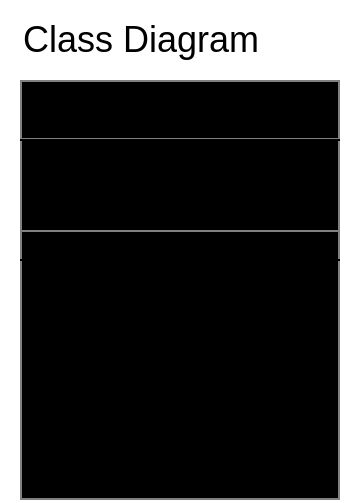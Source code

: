 <mxfile>
    <diagram id="m0LpNAFOlXJJz2TB_48-" name="Page-1">
        <mxGraphModel dx="548" dy="303" grid="1" gridSize="10" guides="1" tooltips="1" connect="1" arrows="1" fold="1" page="1" pageScale="1" pageWidth="850" pageHeight="1100" math="0" shadow="0">
            <root>
                <mxCell id="0"/>
                <mxCell id="1" parent="0"/>
                <mxCell id="16" value="&lt;table border=&quot;1&quot; width=&quot;100%&quot; height=&quot;100%&quot; cellpadding=&quot;4&quot; style=&quot;width:100%;height:100%;border-collapse:collapse;&quot;&gt;&lt;tbody&gt;&lt;tr&gt;&lt;th align=&quot;center&quot;&gt;Quiz&lt;/th&gt;&lt;/tr&gt;&lt;tr&gt;&lt;td&gt;-Answer:string&lt;br&gt;-Score:string&lt;br&gt;&lt;/td&gt;&lt;/tr&gt;&lt;tr&gt;&lt;td&gt;+ask_question()&lt;br&gt;+get_score()&lt;br&gt;+validate_question_one()&lt;br&gt;+validate_question_two()&lt;br&gt;+validate_question_three()&lt;br&gt;+validate_question_four()&lt;br&gt;+evaluate()&lt;/td&gt;&lt;/tr&gt;&lt;/tbody&gt;&lt;/table&gt;" style="text;html=1;whiteSpace=wrap;strokeColor=#FFFFFF;fillColor=#000000;overflow=fill;shadow=0;" vertex="1" parent="1">
                    <mxGeometry x="300" y="150" width="160" height="210" as="geometry"/>
                </mxCell>
                <mxCell id="19" value="" style="endArrow=none;html=1;" edge="1" parent="1">
                    <mxGeometry width="50" height="50" relative="1" as="geometry">
                        <mxPoint x="300" y="180" as="sourcePoint"/>
                        <mxPoint x="460" y="180" as="targetPoint"/>
                    </mxGeometry>
                </mxCell>
                <mxCell id="20" value="" style="endArrow=none;html=1;" edge="1" parent="1">
                    <mxGeometry width="50" height="50" relative="1" as="geometry">
                        <mxPoint x="300" y="240" as="sourcePoint"/>
                        <mxPoint x="460" y="240" as="targetPoint"/>
                    </mxGeometry>
                </mxCell>
                <mxCell id="TqZz6jEH2jH0oDJbgpl6-20" value="Class Diagram&lt;br&gt;" style="text;html=1;align=center;verticalAlign=middle;resizable=0;points=[];autosize=1;strokeColor=none;fillColor=none;fontSize=18;" vertex="1" parent="1">
                    <mxGeometry x="290" y="110" width="140" height="40" as="geometry"/>
                </mxCell>
            </root>
        </mxGraphModel>
    </diagram>
    <diagram id="3uIdc4k1AIia2OYn3mmE" name="Page-2">
        <mxGraphModel dx="1612" dy="1992" grid="1" gridSize="10" guides="1" tooltips="1" connect="1" arrows="1" fold="1" page="1" pageScale="1" pageWidth="850" pageHeight="1100" math="0" shadow="0">
            <root>
                <mxCell id="0"/>
                <mxCell id="1" parent="0"/>
                <mxCell id="PwaJlgn1apJX0QR0KZld-1" value="" style="ellipse;shape=doubleEllipse;whiteSpace=wrap;html=1;shadow=0;strokeColor=#FFFFFF;fillColor=#000000;" vertex="1" parent="1">
                    <mxGeometry x="360" y="40" width="100" height="60" as="geometry"/>
                </mxCell>
                <mxCell id="PwaJlgn1apJX0QR0KZld-2" value="start" style="text;strokeColor=none;fillColor=none;html=1;fontSize=24;fontStyle=1;verticalAlign=middle;align=center;shadow=0;" vertex="1" parent="1">
                    <mxGeometry x="450" y="40" width="100" height="40" as="geometry"/>
                </mxCell>
                <mxCell id="PwaJlgn1apJX0QR0KZld-3" value="" style="html=1;whiteSpace=wrap;aspect=fixed;shape=isoRectangle;shadow=0;strokeColor=#FFFFFF;fillColor=#000000;" vertex="1" parent="1">
                    <mxGeometry x="300" y="150" width="200" height="120" as="geometry"/>
                </mxCell>
                <mxCell id="PwaJlgn1apJX0QR0KZld-4" value="&lt;font style=&quot;font-size: 14px;&quot;&gt;user ready to play game&lt;/font&gt;" style="text;strokeColor=none;fillColor=none;html=1;fontSize=24;fontStyle=1;verticalAlign=middle;align=center;shadow=0;" vertex="1" parent="1">
                    <mxGeometry x="350" y="190" width="100" height="40" as="geometry"/>
                </mxCell>
                <mxCell id="PwaJlgn1apJX0QR0KZld-5" value="" style="endArrow=classic;html=1;fontSize=14;exitX=0.4;exitY=1;exitDx=0;exitDy=0;exitPerimeter=0;" edge="1" parent="1" source="PwaJlgn1apJX0QR0KZld-1" target="PwaJlgn1apJX0QR0KZld-3">
                    <mxGeometry width="50" height="50" relative="1" as="geometry">
                        <mxPoint x="400" y="400" as="sourcePoint"/>
                        <mxPoint x="450" y="350" as="targetPoint"/>
                    </mxGeometry>
                </mxCell>
                <mxCell id="PwaJlgn1apJX0QR0KZld-6" value="" style="endArrow=classic;html=1;fontSize=14;exitX=1.005;exitY=0.525;exitDx=0;exitDy=0;exitPerimeter=0;" edge="1" parent="1" source="PwaJlgn1apJX0QR0KZld-3" target="PwaJlgn1apJX0QR0KZld-2">
                    <mxGeometry width="50" height="50" relative="1" as="geometry">
                        <mxPoint x="400" y="400" as="sourcePoint"/>
                        <mxPoint x="510" y="120" as="targetPoint"/>
                        <Array as="points">
                            <mxPoint x="520" y="210"/>
                            <mxPoint x="520" y="80"/>
                            <mxPoint x="460" y="80"/>
                        </Array>
                    </mxGeometry>
                </mxCell>
                <mxCell id="PwaJlgn1apJX0QR0KZld-7" value="" style="rounded=1;whiteSpace=wrap;html=1;shadow=0;strokeColor=#FFFFFF;fontSize=14;fillColor=#000000;" vertex="1" parent="1">
                    <mxGeometry x="280" y="310" width="240" height="60" as="geometry"/>
                </mxCell>
                <mxCell id="PwaJlgn1apJX0QR0KZld-8" value="&lt;font style=&quot;font-size: 18px;&quot;&gt;user select answer&lt;/font&gt;" style="text;strokeColor=none;fillColor=none;html=1;fontSize=24;fontStyle=1;verticalAlign=middle;align=center;shadow=0;" vertex="1" parent="1">
                    <mxGeometry x="360" y="320" width="100" height="40" as="geometry"/>
                </mxCell>
                <mxCell id="PwaJlgn1apJX0QR0KZld-9" value="" style="endArrow=classic;html=1;fontSize=14;exitX=0.5;exitY=1.017;exitDx=0;exitDy=0;exitPerimeter=0;entryX=0.5;entryY=0;entryDx=0;entryDy=0;" edge="1" parent="1" source="PwaJlgn1apJX0QR0KZld-3" target="PwaJlgn1apJX0QR0KZld-7">
                    <mxGeometry width="50" height="50" relative="1" as="geometry">
                        <mxPoint x="400" y="400" as="sourcePoint"/>
                        <mxPoint x="450" y="350" as="targetPoint"/>
                    </mxGeometry>
                </mxCell>
                <mxCell id="PwaJlgn1apJX0QR0KZld-10" value="no" style="text;strokeColor=none;fillColor=none;html=1;fontSize=24;fontStyle=1;verticalAlign=middle;align=center;shadow=0;" vertex="1" parent="1">
                    <mxGeometry x="490" y="160" width="100" height="40" as="geometry"/>
                </mxCell>
                <mxCell id="PwaJlgn1apJX0QR0KZld-14" value="yes" style="text;strokeColor=none;fillColor=none;html=1;fontSize=24;fontStyle=1;verticalAlign=middle;align=center;shadow=0;" vertex="1" parent="1">
                    <mxGeometry x="320" y="260" width="100" height="40" as="geometry"/>
                </mxCell>
                <mxCell id="PwaJlgn1apJX0QR0KZld-15" value="" style="rounded=0;whiteSpace=wrap;html=1;shadow=0;strokeColor=#FFFFFF;fontSize=14;fillColor=#000000;" vertex="1" parent="1">
                    <mxGeometry x="280" y="395" width="240" height="50" as="geometry"/>
                </mxCell>
                <mxCell id="PwaJlgn1apJX0QR0KZld-16" value="&lt;font style=&quot;font-size: 18px;&quot;&gt;Program validate answer&lt;/font&gt;" style="text;strokeColor=none;fillColor=none;html=1;fontSize=24;fontStyle=1;verticalAlign=middle;align=center;shadow=0;" vertex="1" parent="1">
                    <mxGeometry x="360" y="400" width="100" height="40" as="geometry"/>
                </mxCell>
                <mxCell id="PwaJlgn1apJX0QR0KZld-18" value="" style="endArrow=classic;html=1;fontSize=18;exitX=0.5;exitY=1;exitDx=0;exitDy=0;" edge="1" parent="1" source="PwaJlgn1apJX0QR0KZld-7">
                    <mxGeometry width="50" height="50" relative="1" as="geometry">
                        <mxPoint x="400" y="400" as="sourcePoint"/>
                        <mxPoint x="400" y="390" as="targetPoint"/>
                    </mxGeometry>
                </mxCell>
                <mxCell id="PwaJlgn1apJX0QR0KZld-19" value="" style="html=1;whiteSpace=wrap;aspect=fixed;shape=isoRectangle;shadow=0;strokeColor=#FFFFFF;fontSize=18;fillColor=#000000;" vertex="1" parent="1">
                    <mxGeometry x="280" y="470" width="240" height="144" as="geometry"/>
                </mxCell>
                <mxCell id="PwaJlgn1apJX0QR0KZld-20" value="&lt;font style=&quot;font-size: 14px;&quot;&gt;Has user click submit button&lt;/font&gt;" style="text;strokeColor=none;fillColor=none;html=1;fontSize=24;fontStyle=1;verticalAlign=middle;align=center;shadow=0;" vertex="1" parent="1">
                    <mxGeometry x="350" y="522" width="100" height="40" as="geometry"/>
                </mxCell>
                <mxCell id="PwaJlgn1apJX0QR0KZld-24" value="" style="endArrow=classic;html=1;fontSize=14;entryX=0.5;entryY=0;entryDx=0;entryDy=0;entryPerimeter=0;" edge="1" parent="1" target="PwaJlgn1apJX0QR0KZld-19">
                    <mxGeometry width="50" height="50" relative="1" as="geometry">
                        <mxPoint x="400" y="450" as="sourcePoint"/>
                        <mxPoint x="450" y="350" as="targetPoint"/>
                    </mxGeometry>
                </mxCell>
                <mxCell id="PwaJlgn1apJX0QR0KZld-25" value="" style="endArrow=classic;html=1;fontSize=14;exitX=1;exitY=0.486;exitDx=0;exitDy=0;exitPerimeter=0;entryX=1;entryY=0.5;entryDx=0;entryDy=0;" edge="1" parent="1" source="PwaJlgn1apJX0QR0KZld-19" target="PwaJlgn1apJX0QR0KZld-7">
                    <mxGeometry width="50" height="50" relative="1" as="geometry">
                        <mxPoint x="560" y="530" as="sourcePoint"/>
                        <mxPoint x="560" y="340" as="targetPoint"/>
                        <Array as="points">
                            <mxPoint x="560" y="540"/>
                            <mxPoint x="560" y="340"/>
                        </Array>
                    </mxGeometry>
                </mxCell>
                <mxCell id="PwaJlgn1apJX0QR0KZld-26" value="" style="shape=ext;double=1;rounded=0;whiteSpace=wrap;html=1;shadow=0;strokeColor=#FFFFFF;fontSize=14;fillColor=#000000;" vertex="1" parent="1">
                    <mxGeometry x="265" y="640" width="270" height="50" as="geometry"/>
                </mxCell>
                <mxCell id="PwaJlgn1apJX0QR0KZld-27" value="&lt;font style=&quot;font-size: 18px;&quot;&gt;Program calculate score&lt;/font&gt;" style="text;strokeColor=none;fillColor=none;html=1;fontSize=24;fontStyle=1;verticalAlign=middle;align=center;shadow=0;" vertex="1" parent="1">
                    <mxGeometry x="350" y="650" width="100" height="40" as="geometry"/>
                </mxCell>
                <mxCell id="PwaJlgn1apJX0QR0KZld-28" value="" style="endArrow=classic;html=1;fontSize=18;entryX=0.5;entryY=0;entryDx=0;entryDy=0;" edge="1" parent="1" target="PwaJlgn1apJX0QR0KZld-26">
                    <mxGeometry width="50" height="50" relative="1" as="geometry">
                        <mxPoint x="400" y="612" as="sourcePoint"/>
                        <mxPoint x="450" y="562" as="targetPoint"/>
                    </mxGeometry>
                </mxCell>
                <mxCell id="PwaJlgn1apJX0QR0KZld-29" value="" style="rounded=0;whiteSpace=wrap;html=1;shadow=0;strokeColor=#FFFFFF;fontSize=18;fillColor=#000000;" vertex="1" parent="1">
                    <mxGeometry x="270" y="720" width="260" height="50" as="geometry"/>
                </mxCell>
                <mxCell id="PwaJlgn1apJX0QR0KZld-30" value="Display score" style="text;strokeColor=none;fillColor=none;html=1;fontSize=24;fontStyle=1;verticalAlign=middle;align=center;shadow=0;" vertex="1" parent="1">
                    <mxGeometry x="350" y="725" width="100" height="40" as="geometry"/>
                </mxCell>
                <mxCell id="PwaJlgn1apJX0QR0KZld-31" value="" style="endArrow=classic;html=1;fontSize=18;exitX=0.5;exitY=1;exitDx=0;exitDy=0;entryX=0.5;entryY=0;entryDx=0;entryDy=0;" edge="1" parent="1" source="PwaJlgn1apJX0QR0KZld-27" target="PwaJlgn1apJX0QR0KZld-29">
                    <mxGeometry width="50" height="50" relative="1" as="geometry">
                        <mxPoint x="400" y="600" as="sourcePoint"/>
                        <mxPoint x="450" y="550" as="targetPoint"/>
                    </mxGeometry>
                </mxCell>
                <mxCell id="PwaJlgn1apJX0QR0KZld-32" value="no" style="text;strokeColor=none;fillColor=none;html=1;fontSize=24;fontStyle=1;verticalAlign=middle;align=center;shadow=0;" vertex="1" parent="1">
                    <mxGeometry x="550" y="470" width="100" height="40" as="geometry"/>
                </mxCell>
                <mxCell id="PwaJlgn1apJX0QR0KZld-33" value="yes" style="text;strokeColor=none;fillColor=none;html=1;fontSize=24;fontStyle=1;verticalAlign=middle;align=center;shadow=0;" vertex="1" parent="1">
                    <mxGeometry x="270" y="590" width="100" height="40" as="geometry"/>
                </mxCell>
                <mxCell id="DGV0ISzPH73UszKa0zBS-1" value="&lt;font style=&quot;font-size: 24px;&quot;&gt;&lt;b&gt;Activity Diagram&lt;br&gt;&lt;/b&gt;&lt;br&gt;&lt;br&gt;&lt;/font&gt;" style="text;html=1;align=center;verticalAlign=middle;resizable=0;points=[];autosize=1;strokeColor=none;fillColor=none;fontSize=18;" vertex="1" parent="1">
                    <mxGeometry x="265" y="-10" width="210" height="100" as="geometry"/>
                </mxCell>
            </root>
        </mxGraphModel>
    </diagram>
</mxfile>